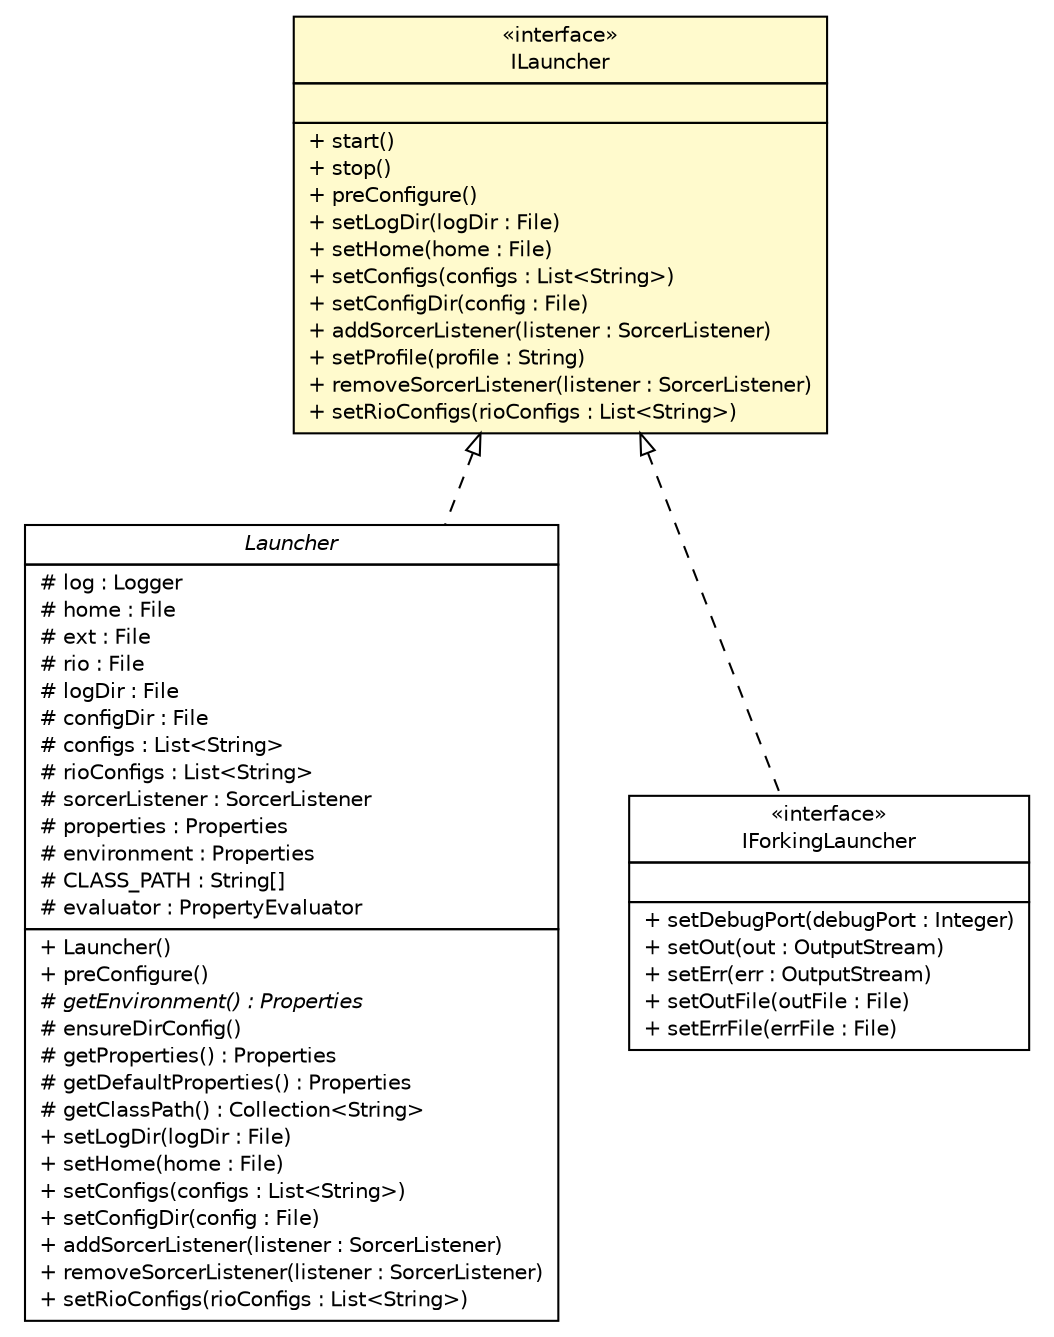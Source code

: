 #!/usr/local/bin/dot
#
# Class diagram 
# Generated by UMLGraph version R5_6 (http://www.umlgraph.org/)
#

digraph G {
	edge [fontname="Helvetica",fontsize=10,labelfontname="Helvetica",labelfontsize=10];
	node [fontname="Helvetica",fontsize=10,shape=plaintext];
	nodesep=0.25;
	ranksep=0.5;
	// sorcer.launcher.Launcher
	c266082 [label=<<table title="sorcer.launcher.Launcher" border="0" cellborder="1" cellspacing="0" cellpadding="2" port="p" href="./Launcher.html">
		<tr><td><table border="0" cellspacing="0" cellpadding="1">
<tr><td align="center" balign="center"><font face="Helvetica-Oblique"> Launcher </font></td></tr>
		</table></td></tr>
		<tr><td><table border="0" cellspacing="0" cellpadding="1">
<tr><td align="left" balign="left"> # log : Logger </td></tr>
<tr><td align="left" balign="left"> # home : File </td></tr>
<tr><td align="left" balign="left"> # ext : File </td></tr>
<tr><td align="left" balign="left"> # rio : File </td></tr>
<tr><td align="left" balign="left"> # logDir : File </td></tr>
<tr><td align="left" balign="left"> # configDir : File </td></tr>
<tr><td align="left" balign="left"> # configs : List&lt;String&gt; </td></tr>
<tr><td align="left" balign="left"> # rioConfigs : List&lt;String&gt; </td></tr>
<tr><td align="left" balign="left"> # sorcerListener : SorcerListener </td></tr>
<tr><td align="left" balign="left"> # properties : Properties </td></tr>
<tr><td align="left" balign="left"> # environment : Properties </td></tr>
<tr><td align="left" balign="left"> # CLASS_PATH : String[] </td></tr>
<tr><td align="left" balign="left"> # evaluator : PropertyEvaluator </td></tr>
		</table></td></tr>
		<tr><td><table border="0" cellspacing="0" cellpadding="1">
<tr><td align="left" balign="left"> + Launcher() </td></tr>
<tr><td align="left" balign="left"> + preConfigure() </td></tr>
<tr><td align="left" balign="left"><font face="Helvetica-Oblique" point-size="10.0"> # getEnvironment() : Properties </font></td></tr>
<tr><td align="left" balign="left"> # ensureDirConfig() </td></tr>
<tr><td align="left" balign="left"> # getProperties() : Properties </td></tr>
<tr><td align="left" balign="left"> # getDefaultProperties() : Properties </td></tr>
<tr><td align="left" balign="left"> # getClassPath() : Collection&lt;String&gt; </td></tr>
<tr><td align="left" balign="left"> + setLogDir(logDir : File) </td></tr>
<tr><td align="left" balign="left"> + setHome(home : File) </td></tr>
<tr><td align="left" balign="left"> + setConfigs(configs : List&lt;String&gt;) </td></tr>
<tr><td align="left" balign="left"> + setConfigDir(config : File) </td></tr>
<tr><td align="left" balign="left"> + addSorcerListener(listener : SorcerListener) </td></tr>
<tr><td align="left" balign="left"> + removeSorcerListener(listener : SorcerListener) </td></tr>
<tr><td align="left" balign="left"> + setRioConfigs(rioConfigs : List&lt;String&gt;) </td></tr>
		</table></td></tr>
		</table>>, URL="./Launcher.html", fontname="Helvetica", fontcolor="black", fontsize=10.0];
	// sorcer.launcher.ILauncher
	c266085 [label=<<table title="sorcer.launcher.ILauncher" border="0" cellborder="1" cellspacing="0" cellpadding="2" port="p" bgcolor="lemonChiffon" href="./ILauncher.html">
		<tr><td><table border="0" cellspacing="0" cellpadding="1">
<tr><td align="center" balign="center"> &#171;interface&#187; </td></tr>
<tr><td align="center" balign="center"> ILauncher </td></tr>
		</table></td></tr>
		<tr><td><table border="0" cellspacing="0" cellpadding="1">
<tr><td align="left" balign="left">  </td></tr>
		</table></td></tr>
		<tr><td><table border="0" cellspacing="0" cellpadding="1">
<tr><td align="left" balign="left"> + start() </td></tr>
<tr><td align="left" balign="left"> + stop() </td></tr>
<tr><td align="left" balign="left"> + preConfigure() </td></tr>
<tr><td align="left" balign="left"> + setLogDir(logDir : File) </td></tr>
<tr><td align="left" balign="left"> + setHome(home : File) </td></tr>
<tr><td align="left" balign="left"> + setConfigs(configs : List&lt;String&gt;) </td></tr>
<tr><td align="left" balign="left"> + setConfigDir(config : File) </td></tr>
<tr><td align="left" balign="left"> + addSorcerListener(listener : SorcerListener) </td></tr>
<tr><td align="left" balign="left"> + setProfile(profile : String) </td></tr>
<tr><td align="left" balign="left"> + removeSorcerListener(listener : SorcerListener) </td></tr>
<tr><td align="left" balign="left"> + setRioConfigs(rioConfigs : List&lt;String&gt;) </td></tr>
		</table></td></tr>
		</table>>, URL="./ILauncher.html", fontname="Helvetica", fontcolor="black", fontsize=10.0];
	// sorcer.launcher.IForkingLauncher
	c266091 [label=<<table title="sorcer.launcher.IForkingLauncher" border="0" cellborder="1" cellspacing="0" cellpadding="2" port="p" href="./IForkingLauncher.html">
		<tr><td><table border="0" cellspacing="0" cellpadding="1">
<tr><td align="center" balign="center"> &#171;interface&#187; </td></tr>
<tr><td align="center" balign="center"> IForkingLauncher </td></tr>
		</table></td></tr>
		<tr><td><table border="0" cellspacing="0" cellpadding="1">
<tr><td align="left" balign="left">  </td></tr>
		</table></td></tr>
		<tr><td><table border="0" cellspacing="0" cellpadding="1">
<tr><td align="left" balign="left"> + setDebugPort(debugPort : Integer) </td></tr>
<tr><td align="left" balign="left"> + setOut(out : OutputStream) </td></tr>
<tr><td align="left" balign="left"> + setErr(err : OutputStream) </td></tr>
<tr><td align="left" balign="left"> + setOutFile(outFile : File) </td></tr>
<tr><td align="left" balign="left"> + setErrFile(errFile : File) </td></tr>
		</table></td></tr>
		</table>>, URL="./IForkingLauncher.html", fontname="Helvetica", fontcolor="black", fontsize=10.0];
	//sorcer.launcher.Launcher implements sorcer.launcher.ILauncher
	c266085:p -> c266082:p [dir=back,arrowtail=empty,style=dashed];
	//sorcer.launcher.IForkingLauncher implements sorcer.launcher.ILauncher
	c266085:p -> c266091:p [dir=back,arrowtail=empty,style=dashed];
}

